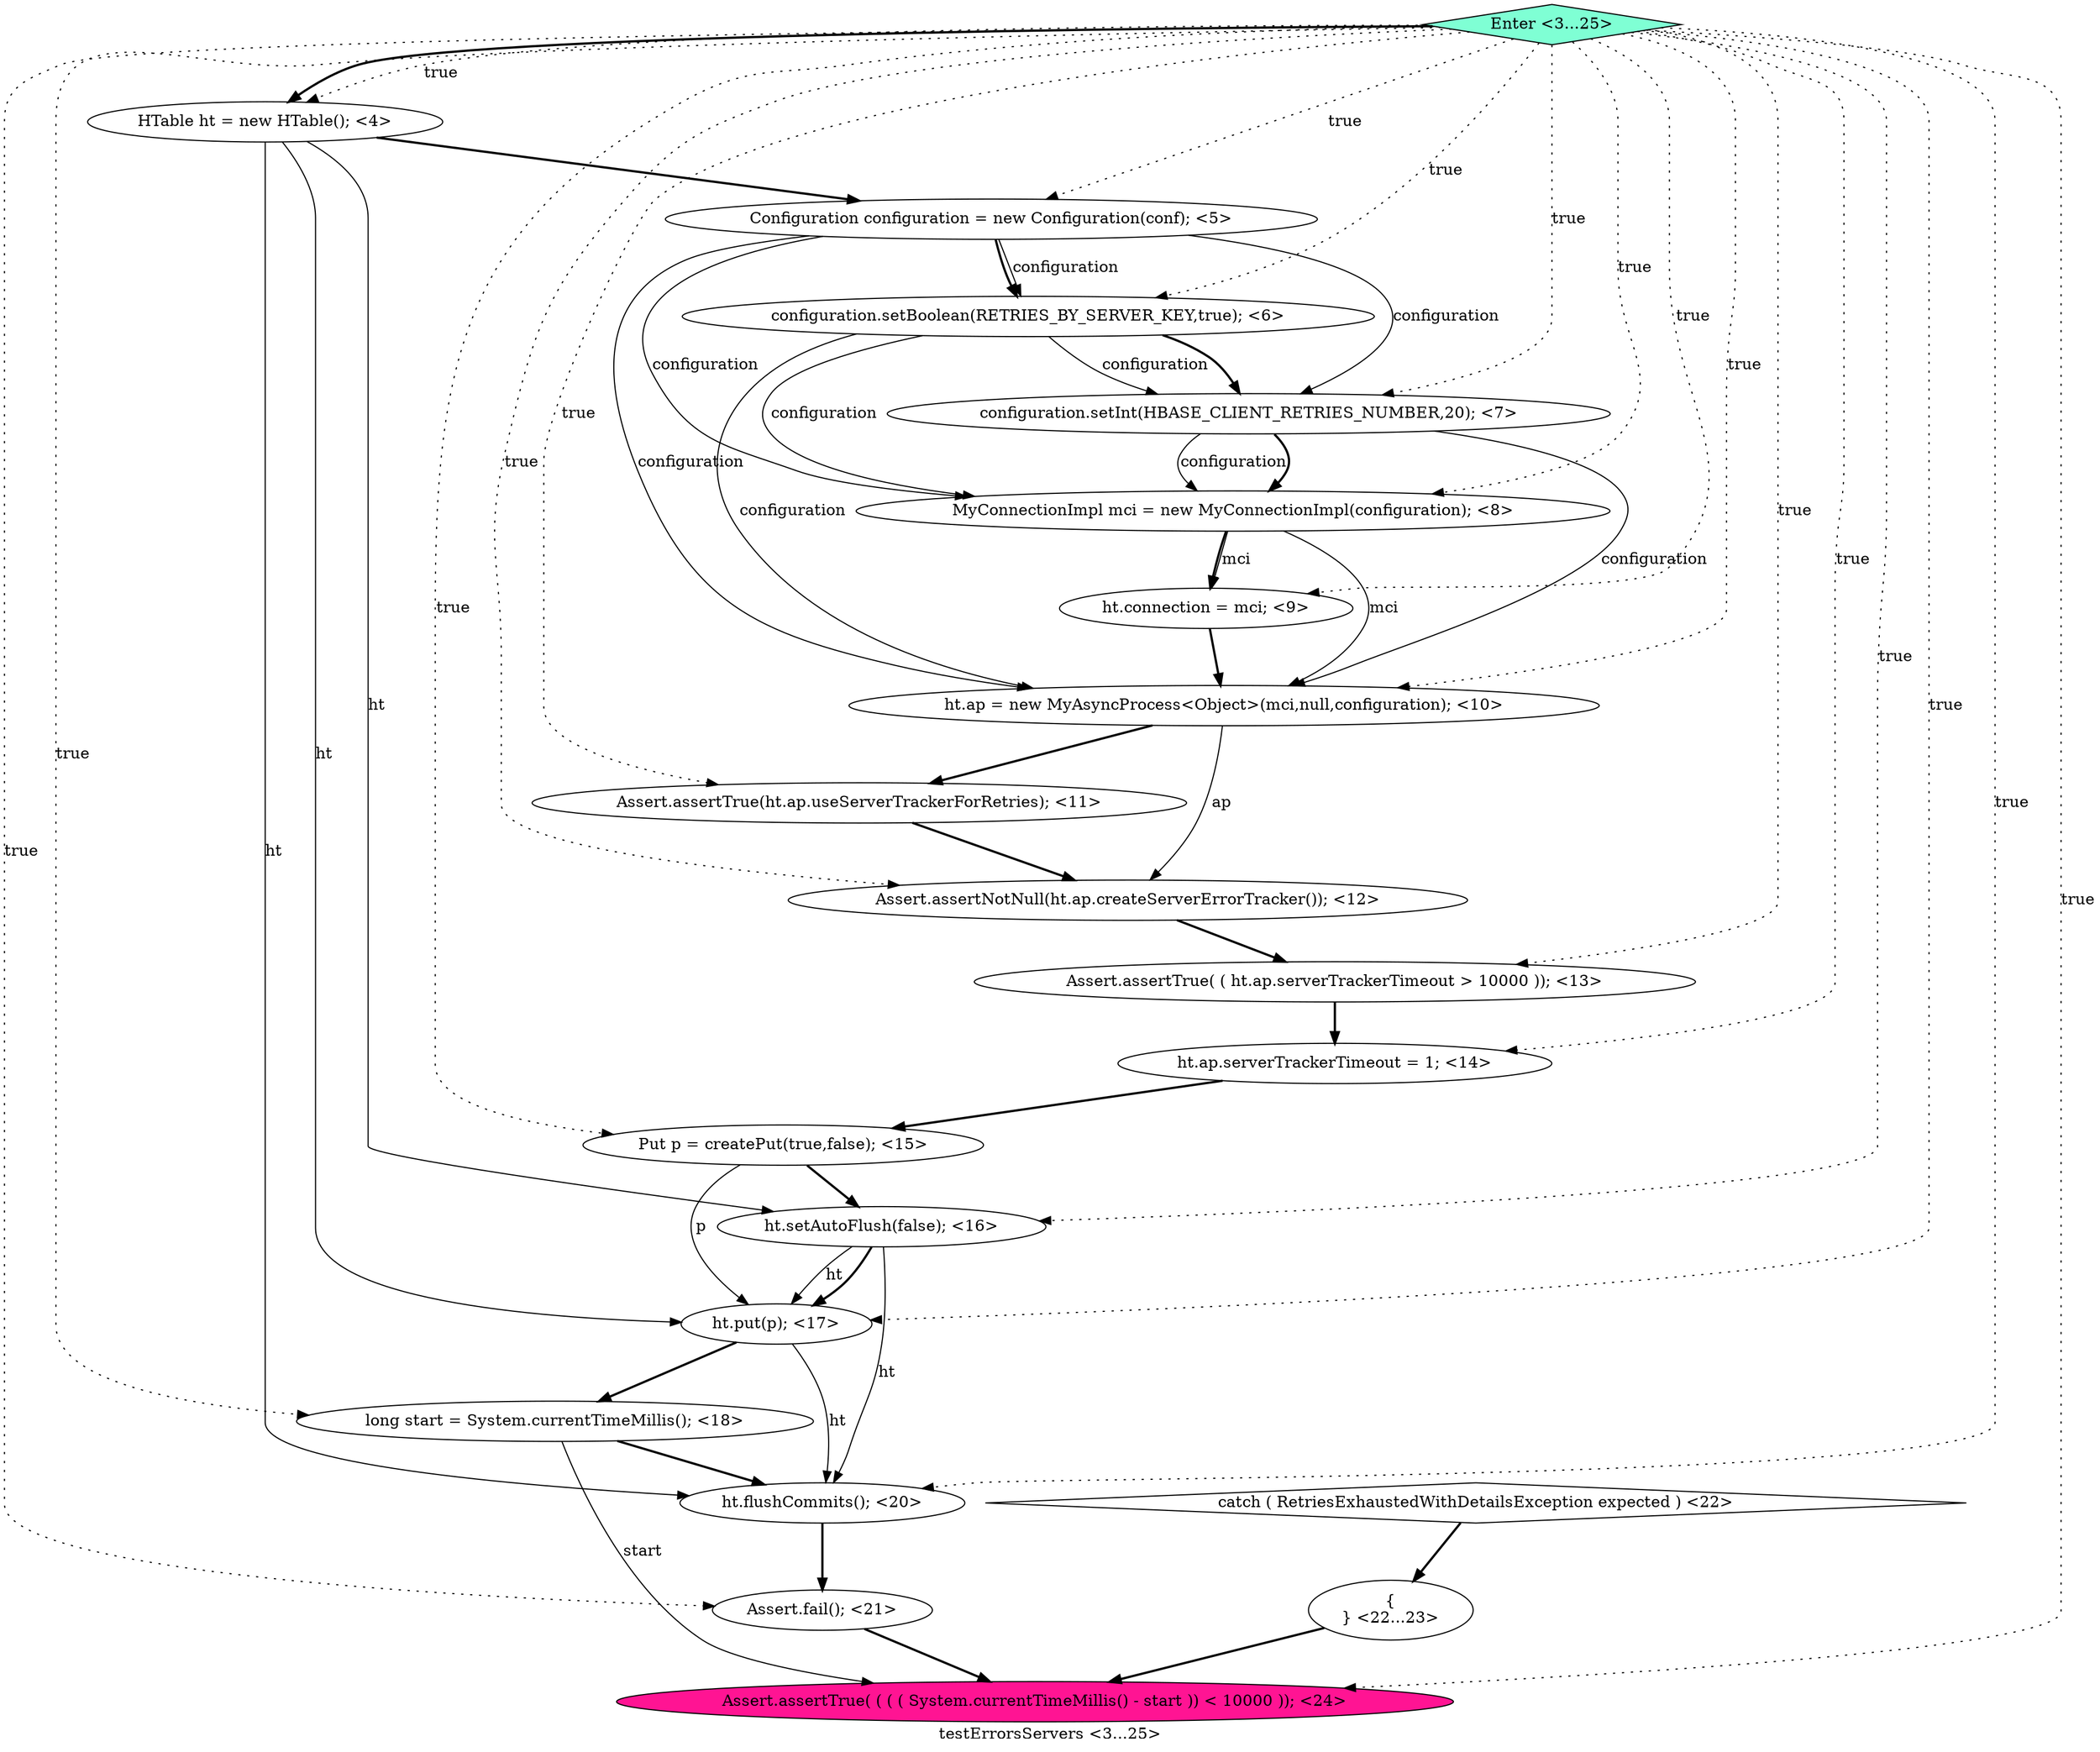 digraph PDG {
label = "testErrorsServers <3...25>";
0.11 [style = filled, label = "Put p = createPut(true,false); <15>", fillcolor = white, shape = ellipse];
0.14 [style = filled, label = "long start = System.currentTimeMillis(); <18>", fillcolor = white, shape = ellipse];
0.0 [style = filled, label = "HTable ht = new HTable(); <4>", fillcolor = white, shape = ellipse];
0.4 [style = filled, label = "MyConnectionImpl mci = new MyConnectionImpl(configuration); <8>", fillcolor = white, shape = ellipse];
0.7 [style = filled, label = "Assert.assertTrue(ht.ap.useServerTrackerForRetries); <11>", fillcolor = white, shape = ellipse];
0.10 [style = filled, label = "ht.ap.serverTrackerTimeout = 1; <14>", fillcolor = white, shape = ellipse];
0.2 [style = filled, label = "configuration.setBoolean(RETRIES_BY_SERVER_KEY,true); <6>", fillcolor = white, shape = ellipse];
0.6 [style = filled, label = "ht.ap = new MyAsyncProcess<Object>(mci,null,configuration); <10>", fillcolor = white, shape = ellipse];
0.16 [style = filled, label = "Assert.fail(); <21>", fillcolor = white, shape = ellipse];
0.18 [style = filled, label = "{
} <22...23>", fillcolor = white, shape = ellipse];
0.8 [style = filled, label = "Assert.assertNotNull(ht.ap.createServerErrorTracker()); <12>", fillcolor = white, shape = ellipse];
0.13 [style = filled, label = "ht.put(p); <17>", fillcolor = white, shape = ellipse];
0.3 [style = filled, label = "configuration.setInt(HBASE_CLIENT_RETRIES_NUMBER,20); <7>", fillcolor = white, shape = ellipse];
0.9 [style = filled, label = "Assert.assertTrue( ( ht.ap.serverTrackerTimeout > 10000 )); <13>", fillcolor = white, shape = ellipse];
0.19 [style = filled, label = "Assert.assertTrue( ( ( ( System.currentTimeMillis() - start )) < 10000 )); <24>", fillcolor = deeppink, shape = ellipse];
0.12 [style = filled, label = "ht.setAutoFlush(false); <16>", fillcolor = white, shape = ellipse];
0.1 [style = filled, label = "Configuration configuration = new Configuration(conf); <5>", fillcolor = white, shape = ellipse];
0.15 [style = filled, label = "ht.flushCommits(); <20>", fillcolor = white, shape = ellipse];
0.20 [style = filled, label = "Enter <3...25>", fillcolor = aquamarine, shape = diamond];
0.5 [style = filled, label = "ht.connection = mci; <9>", fillcolor = white, shape = ellipse];
0.17 [style = filled, label = "catch ( RetriesExhaustedWithDetailsException expected ) <22>", fillcolor = white, shape = diamond];
0.0 -> 0.1 [style = bold, label=""];
0.0 -> 0.12 [style = solid, label="ht"];
0.0 -> 0.13 [style = solid, label="ht"];
0.0 -> 0.15 [style = solid, label="ht"];
0.1 -> 0.2 [style = solid, label="configuration"];
0.1 -> 0.2 [style = bold, label=""];
0.1 -> 0.3 [style = solid, label="configuration"];
0.1 -> 0.4 [style = solid, label="configuration"];
0.1 -> 0.6 [style = solid, label="configuration"];
0.2 -> 0.3 [style = solid, label="configuration"];
0.2 -> 0.3 [style = bold, label=""];
0.2 -> 0.4 [style = solid, label="configuration"];
0.2 -> 0.6 [style = solid, label="configuration"];
0.3 -> 0.4 [style = solid, label="configuration"];
0.3 -> 0.4 [style = bold, label=""];
0.3 -> 0.6 [style = solid, label="configuration"];
0.4 -> 0.5 [style = solid, label="mci"];
0.4 -> 0.5 [style = bold, label=""];
0.4 -> 0.6 [style = solid, label="mci"];
0.5 -> 0.6 [style = bold, label=""];
0.6 -> 0.7 [style = bold, label=""];
0.6 -> 0.8 [style = solid, label="ap"];
0.7 -> 0.8 [style = bold, label=""];
0.8 -> 0.9 [style = bold, label=""];
0.9 -> 0.10 [style = bold, label=""];
0.10 -> 0.11 [style = bold, label=""];
0.11 -> 0.12 [style = bold, label=""];
0.11 -> 0.13 [style = solid, label="p"];
0.12 -> 0.13 [style = solid, label="ht"];
0.12 -> 0.13 [style = bold, label=""];
0.12 -> 0.15 [style = solid, label="ht"];
0.13 -> 0.14 [style = bold, label=""];
0.13 -> 0.15 [style = solid, label="ht"];
0.14 -> 0.15 [style = bold, label=""];
0.14 -> 0.19 [style = solid, label="start"];
0.15 -> 0.16 [style = bold, label=""];
0.16 -> 0.19 [style = bold, label=""];
0.17 -> 0.18 [style = bold, label=""];
0.18 -> 0.19 [style = bold, label=""];
0.20 -> 0.0 [style = dotted, label="true"];
0.20 -> 0.0 [style = bold, label=""];
0.20 -> 0.1 [style = dotted, label="true"];
0.20 -> 0.2 [style = dotted, label="true"];
0.20 -> 0.3 [style = dotted, label="true"];
0.20 -> 0.4 [style = dotted, label="true"];
0.20 -> 0.5 [style = dotted, label="true"];
0.20 -> 0.6 [style = dotted, label="true"];
0.20 -> 0.7 [style = dotted, label="true"];
0.20 -> 0.8 [style = dotted, label="true"];
0.20 -> 0.9 [style = dotted, label="true"];
0.20 -> 0.10 [style = dotted, label="true"];
0.20 -> 0.11 [style = dotted, label="true"];
0.20 -> 0.12 [style = dotted, label="true"];
0.20 -> 0.13 [style = dotted, label="true"];
0.20 -> 0.14 [style = dotted, label="true"];
0.20 -> 0.15 [style = dotted, label="true"];
0.20 -> 0.16 [style = dotted, label="true"];
0.20 -> 0.19 [style = dotted, label="true"];
}
